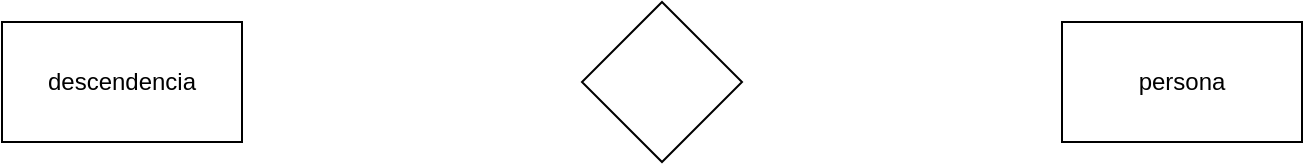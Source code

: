<mxfile version="20.8.23" type="github">
  <diagram name="Página-1" id="nzzyqEEUkfmo-A8qoDmg">
    <mxGraphModel dx="1434" dy="796" grid="1" gridSize="10" guides="1" tooltips="1" connect="1" arrows="1" fold="1" page="1" pageScale="1" pageWidth="827" pageHeight="1169" math="0" shadow="0">
      <root>
        <mxCell id="0" />
        <mxCell id="1" parent="0" />
        <mxCell id="xMKiP37m7BUd31Z4AV8u-1" value="descendencia" style="rounded=0;whiteSpace=wrap;html=1;" vertex="1" parent="1">
          <mxGeometry x="130" y="80" width="120" height="60" as="geometry" />
        </mxCell>
        <mxCell id="xMKiP37m7BUd31Z4AV8u-2" value="persona" style="rounded=0;whiteSpace=wrap;html=1;" vertex="1" parent="1">
          <mxGeometry x="660" y="80" width="120" height="60" as="geometry" />
        </mxCell>
        <mxCell id="xMKiP37m7BUd31Z4AV8u-3" value="" style="rhombus;whiteSpace=wrap;html=1;" vertex="1" parent="1">
          <mxGeometry x="420" y="70" width="80" height="80" as="geometry" />
        </mxCell>
      </root>
    </mxGraphModel>
  </diagram>
</mxfile>
